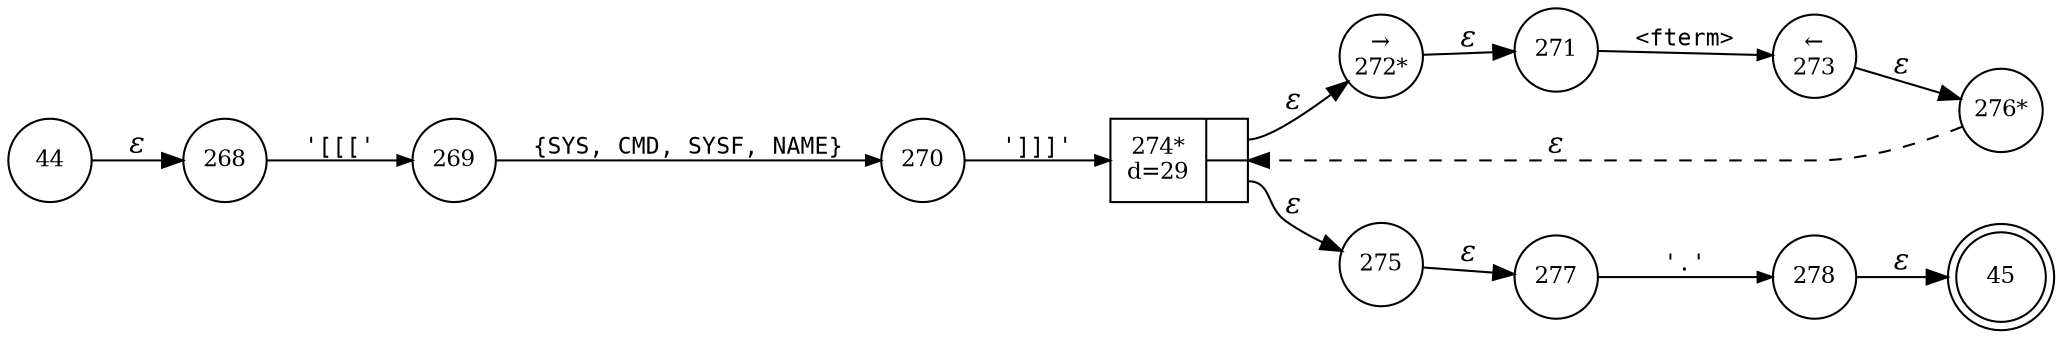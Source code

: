 digraph ATN {
rankdir=LR;
s45[fontsize=11, label="45", shape=doublecircle, fixedsize=true, width=.6];
s44[fontsize=11,label="44", shape=circle, fixedsize=true, width=.55, peripheries=1];
s268[fontsize=11,label="268", shape=circle, fixedsize=true, width=.55, peripheries=1];
s269[fontsize=11,label="269", shape=circle, fixedsize=true, width=.55, peripheries=1];
s270[fontsize=11,label="270", shape=circle, fixedsize=true, width=.55, peripheries=1];
s271[fontsize=11,label="271", shape=circle, fixedsize=true, width=.55, peripheries=1];
s272[fontsize=11,label="&rarr;\n272*", shape=circle, fixedsize=true, width=.55, peripheries=1];
s273[fontsize=11,label="&larr;\n273", shape=circle, fixedsize=true, width=.55, peripheries=1];
s274[fontsize=11,label="{274*\nd=29|{<p0>|<p1>}}", shape=record, fixedsize=false, peripheries=1];
s275[fontsize=11,label="275", shape=circle, fixedsize=true, width=.55, peripheries=1];
s276[fontsize=11,label="276*", shape=circle, fixedsize=true, width=.55, peripheries=1];
s277[fontsize=11,label="277", shape=circle, fixedsize=true, width=.55, peripheries=1];
s278[fontsize=11,label="278", shape=circle, fixedsize=true, width=.55, peripheries=1];
s44 -> s268 [fontname="Times-Italic", label="&epsilon;"];
s268 -> s269 [fontsize=11, fontname="Courier", arrowsize=.7, label = "'[[['", arrowhead = normal];
s269 -> s270 [fontsize=11, fontname="Courier", arrowsize=.7, label = "{SYS, CMD, SYSF, NAME}", arrowhead = normal];
s270 -> s274 [fontsize=11, fontname="Courier", arrowsize=.7, label = "']]]'", arrowhead = normal];
s274:p0 -> s272 [fontname="Times-Italic", label="&epsilon;"];
s274:p1 -> s275 [fontname="Times-Italic", label="&epsilon;"];
s272 -> s271 [fontname="Times-Italic", label="&epsilon;"];
s275 -> s277 [fontname="Times-Italic", label="&epsilon;"];
s271 -> s273 [fontsize=11, fontname="Courier", arrowsize=.7, label = "<fterm>", arrowhead = normal];
s277 -> s278 [fontsize=11, fontname="Courier", arrowsize=.7, label = "'.'", arrowhead = normal];
s273 -> s276 [fontname="Times-Italic", label="&epsilon;"];
s278 -> s45 [fontname="Times-Italic", label="&epsilon;"];
s276 -> s274 [fontname="Times-Italic", label="&epsilon;", style="dashed"];
}